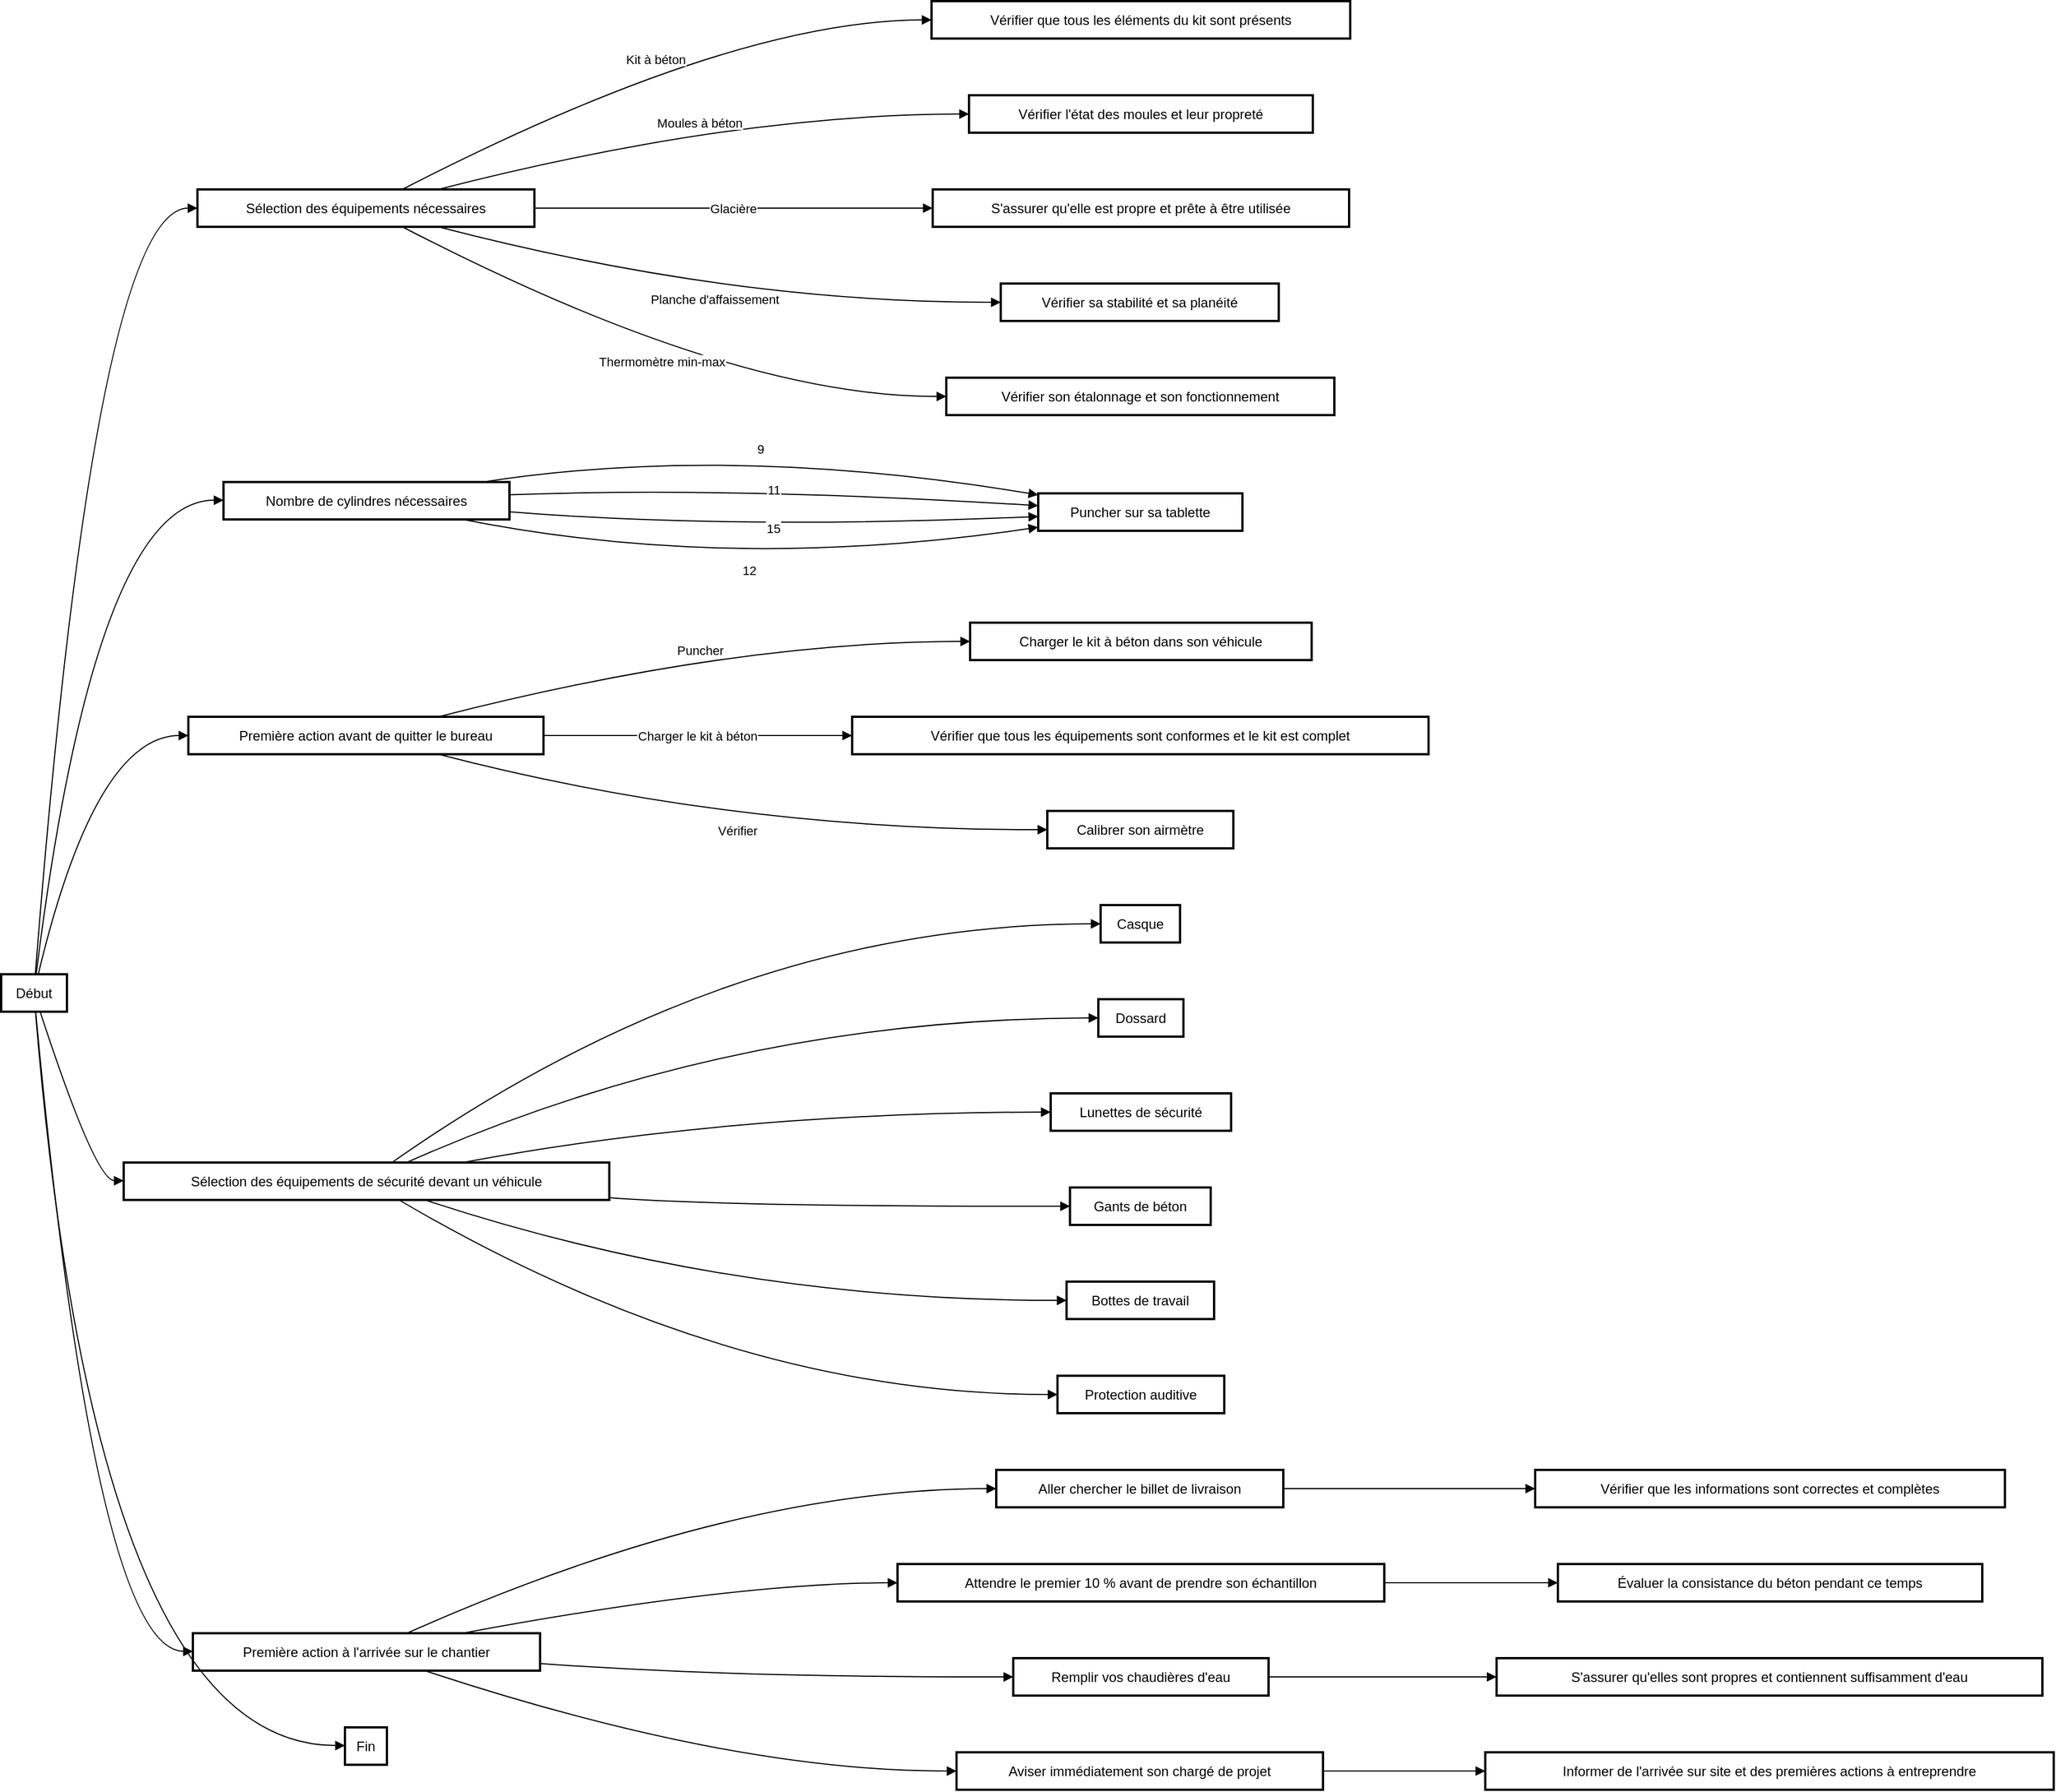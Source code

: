 <mxfile version="24.3.1" type="github">
  <diagram name="Page-1" id="Veg5KCtZFbtP0sc2p3Wb">
    <mxGraphModel dx="2954" dy="1109" grid="1" gridSize="10" guides="1" tooltips="1" connect="1" arrows="1" fold="1" page="1" pageScale="1" pageWidth="850" pageHeight="1100" math="0" shadow="0">
      <root>
        <mxCell id="0" />
        <mxCell id="1" parent="0" />
        <mxCell id="o-eLh9eBGBJT703qxde3-63" value="Début" style="whiteSpace=wrap;strokeWidth=2;" vertex="1" parent="1">
          <mxGeometry x="230" y="878" width="58" height="33" as="geometry" />
        </mxCell>
        <mxCell id="o-eLh9eBGBJT703qxde3-64" value="Sélection des équipements nécessaires" style="whiteSpace=wrap;strokeWidth=2;" vertex="1" parent="1">
          <mxGeometry x="403" y="186" width="297" height="33" as="geometry" />
        </mxCell>
        <mxCell id="o-eLh9eBGBJT703qxde3-65" value="Vérifier que tous les éléments du kit sont présents" style="whiteSpace=wrap;strokeWidth=2;" vertex="1" parent="1">
          <mxGeometry x="1050" y="20" width="369" height="33" as="geometry" />
        </mxCell>
        <mxCell id="o-eLh9eBGBJT703qxde3-66" value="Vérifier l&#39;état des moules et leur propreté" style="whiteSpace=wrap;strokeWidth=2;" vertex="1" parent="1">
          <mxGeometry x="1083" y="103" width="303" height="33" as="geometry" />
        </mxCell>
        <mxCell id="o-eLh9eBGBJT703qxde3-67" value="S&#39;assurer qu&#39;elle est propre et prête à être utilisée" style="whiteSpace=wrap;strokeWidth=2;" vertex="1" parent="1">
          <mxGeometry x="1051" y="186" width="367" height="33" as="geometry" />
        </mxCell>
        <mxCell id="o-eLh9eBGBJT703qxde3-68" value="Vérifier sa stabilité et sa planéité" style="whiteSpace=wrap;strokeWidth=2;" vertex="1" parent="1">
          <mxGeometry x="1111" y="269" width="245" height="33" as="geometry" />
        </mxCell>
        <mxCell id="o-eLh9eBGBJT703qxde3-69" value="Vérifier son étalonnage et son fonctionnement" style="whiteSpace=wrap;strokeWidth=2;" vertex="1" parent="1">
          <mxGeometry x="1063" y="352" width="342" height="33" as="geometry" />
        </mxCell>
        <mxCell id="o-eLh9eBGBJT703qxde3-70" value="Nombre de cylindres nécessaires" style="whiteSpace=wrap;strokeWidth=2;" vertex="1" parent="1">
          <mxGeometry x="426" y="444" width="252" height="33" as="geometry" />
        </mxCell>
        <mxCell id="o-eLh9eBGBJT703qxde3-71" value="Puncher sur sa tablette" style="whiteSpace=wrap;strokeWidth=2;" vertex="1" parent="1">
          <mxGeometry x="1144" y="454" width="180" height="33" as="geometry" />
        </mxCell>
        <mxCell id="o-eLh9eBGBJT703qxde3-72" value="Première action avant de quitter le bureau" style="whiteSpace=wrap;strokeWidth=2;" vertex="1" parent="1">
          <mxGeometry x="395" y="651" width="313" height="33" as="geometry" />
        </mxCell>
        <mxCell id="o-eLh9eBGBJT703qxde3-73" value="Charger le kit à béton dans son véhicule" style="whiteSpace=wrap;strokeWidth=2;" vertex="1" parent="1">
          <mxGeometry x="1084" y="568" width="301" height="33" as="geometry" />
        </mxCell>
        <mxCell id="o-eLh9eBGBJT703qxde3-74" value="Vérifier que tous les équipements sont conformes et le kit est complet" style="whiteSpace=wrap;strokeWidth=2;" vertex="1" parent="1">
          <mxGeometry x="980" y="651" width="508" height="33" as="geometry" />
        </mxCell>
        <mxCell id="o-eLh9eBGBJT703qxde3-75" value="Calibrer son airmètre" style="whiteSpace=wrap;strokeWidth=2;" vertex="1" parent="1">
          <mxGeometry x="1152" y="734" width="164" height="33" as="geometry" />
        </mxCell>
        <mxCell id="o-eLh9eBGBJT703qxde3-76" value="Sélection des équipements de sécurité devant un véhicule" style="whiteSpace=wrap;strokeWidth=2;" vertex="1" parent="1">
          <mxGeometry x="338" y="1044" width="428" height="33" as="geometry" />
        </mxCell>
        <mxCell id="o-eLh9eBGBJT703qxde3-77" value="Casque" style="whiteSpace=wrap;strokeWidth=2;" vertex="1" parent="1">
          <mxGeometry x="1199" y="817" width="70" height="33" as="geometry" />
        </mxCell>
        <mxCell id="o-eLh9eBGBJT703qxde3-78" value="Dossard" style="whiteSpace=wrap;strokeWidth=2;" vertex="1" parent="1">
          <mxGeometry x="1197" y="900" width="75" height="33" as="geometry" />
        </mxCell>
        <mxCell id="o-eLh9eBGBJT703qxde3-79" value="Lunettes de sécurité" style="whiteSpace=wrap;strokeWidth=2;" vertex="1" parent="1">
          <mxGeometry x="1155" y="983" width="159" height="33" as="geometry" />
        </mxCell>
        <mxCell id="o-eLh9eBGBJT703qxde3-80" value="Gants de béton" style="whiteSpace=wrap;strokeWidth=2;" vertex="1" parent="1">
          <mxGeometry x="1172" y="1066" width="124" height="33" as="geometry" />
        </mxCell>
        <mxCell id="o-eLh9eBGBJT703qxde3-81" value="Bottes de travail" style="whiteSpace=wrap;strokeWidth=2;" vertex="1" parent="1">
          <mxGeometry x="1169" y="1149" width="130" height="33" as="geometry" />
        </mxCell>
        <mxCell id="o-eLh9eBGBJT703qxde3-82" value="Protection auditive" style="whiteSpace=wrap;strokeWidth=2;" vertex="1" parent="1">
          <mxGeometry x="1161" y="1232" width="147" height="33" as="geometry" />
        </mxCell>
        <mxCell id="o-eLh9eBGBJT703qxde3-83" value="Première action à l&#39;arrivée sur le chantier" style="whiteSpace=wrap;strokeWidth=2;" vertex="1" parent="1">
          <mxGeometry x="399" y="1459" width="306" height="33" as="geometry" />
        </mxCell>
        <mxCell id="o-eLh9eBGBJT703qxde3-84" value="Aller chercher le billet de livraison" style="whiteSpace=wrap;strokeWidth=2;" vertex="1" parent="1">
          <mxGeometry x="1107" y="1315" width="253" height="33" as="geometry" />
        </mxCell>
        <mxCell id="o-eLh9eBGBJT703qxde3-85" value="Attendre le premier 10 % avant de prendre son échantillon" style="whiteSpace=wrap;strokeWidth=2;" vertex="1" parent="1">
          <mxGeometry x="1020" y="1398" width="429" height="33" as="geometry" />
        </mxCell>
        <mxCell id="o-eLh9eBGBJT703qxde3-86" value="Remplir vos chaudières d&#39;eau" style="whiteSpace=wrap;strokeWidth=2;" vertex="1" parent="1">
          <mxGeometry x="1122" y="1481" width="225" height="33" as="geometry" />
        </mxCell>
        <mxCell id="o-eLh9eBGBJT703qxde3-87" value="Aviser immédiatement son chargé de projet" style="whiteSpace=wrap;strokeWidth=2;" vertex="1" parent="1">
          <mxGeometry x="1072" y="1564" width="323" height="33" as="geometry" />
        </mxCell>
        <mxCell id="o-eLh9eBGBJT703qxde3-88" value="Vérifier que les informations sont correctes et complètes" style="whiteSpace=wrap;strokeWidth=2;" vertex="1" parent="1">
          <mxGeometry x="1582" y="1315" width="414" height="33" as="geometry" />
        </mxCell>
        <mxCell id="o-eLh9eBGBJT703qxde3-89" value="Évaluer la consistance du béton pendant ce temps" style="whiteSpace=wrap;strokeWidth=2;" vertex="1" parent="1">
          <mxGeometry x="1602" y="1398" width="374" height="33" as="geometry" />
        </mxCell>
        <mxCell id="o-eLh9eBGBJT703qxde3-90" value="S&#39;assurer qu&#39;elles sont propres et contiennent suffisamment d&#39;eau" style="whiteSpace=wrap;strokeWidth=2;" vertex="1" parent="1">
          <mxGeometry x="1548" y="1481" width="481" height="33" as="geometry" />
        </mxCell>
        <mxCell id="o-eLh9eBGBJT703qxde3-91" value="Informer de l&#39;arrivée sur site et des premières actions à entreprendre" style="whiteSpace=wrap;strokeWidth=2;" vertex="1" parent="1">
          <mxGeometry x="1538" y="1564" width="501" height="33" as="geometry" />
        </mxCell>
        <mxCell id="o-eLh9eBGBJT703qxde3-92" value="Fin" style="whiteSpace=wrap;strokeWidth=2;" vertex="1" parent="1">
          <mxGeometry x="533" y="1542" width="37" height="33" as="geometry" />
        </mxCell>
        <mxCell id="o-eLh9eBGBJT703qxde3-93" value="" style="curved=1;startArrow=none;endArrow=block;exitX=0.52;exitY=-0.015;entryX=0.001;entryY=0.5;rounded=0;" edge="1" parent="1" source="o-eLh9eBGBJT703qxde3-63" target="o-eLh9eBGBJT703qxde3-64">
          <mxGeometry relative="1" as="geometry">
            <Array as="points">
              <mxPoint x="313" y="203" />
            </Array>
          </mxGeometry>
        </mxCell>
        <mxCell id="o-eLh9eBGBJT703qxde3-94" value="Kit à béton" style="curved=1;startArrow=none;endArrow=block;exitX=0.608;exitY=0;entryX=-0.001;entryY=0.5;rounded=0;" edge="1" parent="1" source="o-eLh9eBGBJT703qxde3-64" target="o-eLh9eBGBJT703qxde3-65">
          <mxGeometry relative="1" as="geometry">
            <Array as="points">
              <mxPoint x="873" y="37" />
            </Array>
          </mxGeometry>
        </mxCell>
        <mxCell id="o-eLh9eBGBJT703qxde3-95" value="Moules à béton" style="curved=1;startArrow=none;endArrow=block;exitX=0.715;exitY=0;entryX=-0.001;entryY=0.5;rounded=0;" edge="1" parent="1" source="o-eLh9eBGBJT703qxde3-64" target="o-eLh9eBGBJT703qxde3-66">
          <mxGeometry relative="1" as="geometry">
            <Array as="points">
              <mxPoint x="873" y="120" />
            </Array>
          </mxGeometry>
        </mxCell>
        <mxCell id="o-eLh9eBGBJT703qxde3-96" value="Glacière" style="curved=1;startArrow=none;endArrow=block;exitX=1.0;exitY=0.5;entryX=-0.001;entryY=0.5;rounded=0;" edge="1" parent="1" source="o-eLh9eBGBJT703qxde3-64" target="o-eLh9eBGBJT703qxde3-67">
          <mxGeometry relative="1" as="geometry">
            <Array as="points" />
          </mxGeometry>
        </mxCell>
        <mxCell id="o-eLh9eBGBJT703qxde3-97" value="Planche d&#39;affaissement" style="curved=1;startArrow=none;endArrow=block;exitX=0.715;exitY=1;entryX=0.002;entryY=0.5;rounded=0;" edge="1" parent="1" source="o-eLh9eBGBJT703qxde3-64" target="o-eLh9eBGBJT703qxde3-68">
          <mxGeometry relative="1" as="geometry">
            <Array as="points">
              <mxPoint x="873" y="286" />
            </Array>
          </mxGeometry>
        </mxCell>
        <mxCell id="o-eLh9eBGBJT703qxde3-98" value="Thermomètre min-max" style="curved=1;startArrow=none;endArrow=block;exitX=0.608;exitY=1;entryX=0.001;entryY=0.5;rounded=0;" edge="1" parent="1" source="o-eLh9eBGBJT703qxde3-64" target="o-eLh9eBGBJT703qxde3-69">
          <mxGeometry relative="1" as="geometry">
            <Array as="points">
              <mxPoint x="873" y="369" />
            </Array>
          </mxGeometry>
        </mxCell>
        <mxCell id="o-eLh9eBGBJT703qxde3-99" value="" style="curved=1;startArrow=none;endArrow=block;exitX=0.533;exitY=-0.015;entryX=-0.001;entryY=0.485;rounded=0;" edge="1" parent="1" source="o-eLh9eBGBJT703qxde3-63" target="o-eLh9eBGBJT703qxde3-70">
          <mxGeometry relative="1" as="geometry">
            <Array as="points">
              <mxPoint x="313" y="460" />
            </Array>
          </mxGeometry>
        </mxCell>
        <mxCell id="o-eLh9eBGBJT703qxde3-100" value="9" style="curved=1;startArrow=none;endArrow=block;exitX=0.919;exitY=-0.015;entryX=0.002;entryY=0.044;rounded=0;" edge="1" parent="1" source="o-eLh9eBGBJT703qxde3-70" target="o-eLh9eBGBJT703qxde3-71">
          <mxGeometry relative="1" as="geometry">
            <Array as="points">
              <mxPoint x="873" y="410" />
            </Array>
          </mxGeometry>
        </mxCell>
        <mxCell id="o-eLh9eBGBJT703qxde3-101" value="11" style="curved=1;startArrow=none;endArrow=block;exitX=0.998;exitY=0.342;entryX=0.002;entryY=0.331;rounded=0;" edge="1" parent="1" source="o-eLh9eBGBJT703qxde3-70" target="o-eLh9eBGBJT703qxde3-71">
          <mxGeometry relative="1" as="geometry">
            <Array as="points">
              <mxPoint x="873" y="448" />
            </Array>
          </mxGeometry>
        </mxCell>
        <mxCell id="o-eLh9eBGBJT703qxde3-102" value="15" style="curved=1;startArrow=none;endArrow=block;exitX=0.998;exitY=0.793;entryX=0.002;entryY=0.617;rounded=0;" edge="1" parent="1" source="o-eLh9eBGBJT703qxde3-70" target="o-eLh9eBGBJT703qxde3-71">
          <mxGeometry relative="1" as="geometry">
            <Array as="points">
              <mxPoint x="873" y="486" />
            </Array>
          </mxGeometry>
        </mxCell>
        <mxCell id="o-eLh9eBGBJT703qxde3-103" value="12" style="curved=1;startArrow=none;endArrow=block;exitX=0.827;exitY=0.985;entryX=0.002;entryY=0.903;rounded=0;" edge="1" parent="1" source="o-eLh9eBGBJT703qxde3-70" target="o-eLh9eBGBJT703qxde3-71">
          <mxGeometry relative="1" as="geometry">
            <Array as="points">
              <mxPoint x="873" y="524" />
            </Array>
          </mxGeometry>
        </mxCell>
        <mxCell id="o-eLh9eBGBJT703qxde3-104" value="" style="curved=1;startArrow=none;endArrow=block;exitX=0.566;exitY=-0.015;entryX=0.0;entryY=0.5;rounded=0;" edge="1" parent="1" source="o-eLh9eBGBJT703qxde3-63" target="o-eLh9eBGBJT703qxde3-72">
          <mxGeometry relative="1" as="geometry">
            <Array as="points">
              <mxPoint x="313" y="668" />
            </Array>
          </mxGeometry>
        </mxCell>
        <mxCell id="o-eLh9eBGBJT703qxde3-105" value="Puncher" style="curved=1;startArrow=none;endArrow=block;exitX=0.704;exitY=0;entryX=-0.0;entryY=0.5;rounded=0;" edge="1" parent="1" source="o-eLh9eBGBJT703qxde3-72" target="o-eLh9eBGBJT703qxde3-73">
          <mxGeometry relative="1" as="geometry">
            <Array as="points">
              <mxPoint x="873" y="585" />
            </Array>
          </mxGeometry>
        </mxCell>
        <mxCell id="o-eLh9eBGBJT703qxde3-106" value="Charger le kit à béton" style="curved=1;startArrow=none;endArrow=block;exitX=1.001;exitY=0.5;entryX=0.0;entryY=0.5;rounded=0;" edge="1" parent="1" source="o-eLh9eBGBJT703qxde3-72" target="o-eLh9eBGBJT703qxde3-74">
          <mxGeometry relative="1" as="geometry">
            <Array as="points" />
          </mxGeometry>
        </mxCell>
        <mxCell id="o-eLh9eBGBJT703qxde3-107" value="Vérifier" style="curved=1;startArrow=none;endArrow=block;exitX=0.704;exitY=1;entryX=-0.0;entryY=0.5;rounded=0;" edge="1" parent="1" source="o-eLh9eBGBJT703qxde3-72" target="o-eLh9eBGBJT703qxde3-75">
          <mxGeometry relative="1" as="geometry">
            <Array as="points">
              <mxPoint x="873" y="751" />
            </Array>
          </mxGeometry>
        </mxCell>
        <mxCell id="o-eLh9eBGBJT703qxde3-108" value="" style="curved=1;startArrow=none;endArrow=block;exitX=0.59;exitY=0.985;entryX=-0.001;entryY=0.485;rounded=0;" edge="1" parent="1" source="o-eLh9eBGBJT703qxde3-63" target="o-eLh9eBGBJT703qxde3-76">
          <mxGeometry relative="1" as="geometry">
            <Array as="points">
              <mxPoint x="313" y="1060" />
            </Array>
          </mxGeometry>
        </mxCell>
        <mxCell id="o-eLh9eBGBJT703qxde3-109" value="" style="curved=1;startArrow=none;endArrow=block;exitX=0.554;exitY=-0.015;entryX=0.001;entryY=0.5;rounded=0;" edge="1" parent="1" source="o-eLh9eBGBJT703qxde3-76" target="o-eLh9eBGBJT703qxde3-77">
          <mxGeometry relative="1" as="geometry">
            <Array as="points">
              <mxPoint x="873" y="834" />
            </Array>
          </mxGeometry>
        </mxCell>
        <mxCell id="o-eLh9eBGBJT703qxde3-110" value="" style="curved=1;startArrow=none;endArrow=block;exitX=0.585;exitY=-0.015;entryX=-0.002;entryY=0.5;rounded=0;" edge="1" parent="1" source="o-eLh9eBGBJT703qxde3-76" target="o-eLh9eBGBJT703qxde3-78">
          <mxGeometry relative="1" as="geometry">
            <Array as="points">
              <mxPoint x="873" y="917" />
            </Array>
          </mxGeometry>
        </mxCell>
        <mxCell id="o-eLh9eBGBJT703qxde3-111" value="" style="curved=1;startArrow=none;endArrow=block;exitX=0.704;exitY=-0.015;entryX=-0.003;entryY=0.5;rounded=0;" edge="1" parent="1" source="o-eLh9eBGBJT703qxde3-76" target="o-eLh9eBGBJT703qxde3-79">
          <mxGeometry relative="1" as="geometry">
            <Array as="points">
              <mxPoint x="873" y="1000" />
            </Array>
          </mxGeometry>
        </mxCell>
        <mxCell id="o-eLh9eBGBJT703qxde3-112" value="" style="curved=1;startArrow=none;endArrow=block;exitX=0.999;exitY=0.939;entryX=-0.0;entryY=0.5;rounded=0;" edge="1" parent="1" source="o-eLh9eBGBJT703qxde3-76" target="o-eLh9eBGBJT703qxde3-80">
          <mxGeometry relative="1" as="geometry">
            <Array as="points">
              <mxPoint x="873" y="1083" />
            </Array>
          </mxGeometry>
        </mxCell>
        <mxCell id="o-eLh9eBGBJT703qxde3-113" value="" style="curved=1;startArrow=none;endArrow=block;exitX=0.617;exitY=0.985;entryX=0.002;entryY=0.5;rounded=0;" edge="1" parent="1" source="o-eLh9eBGBJT703qxde3-76" target="o-eLh9eBGBJT703qxde3-81">
          <mxGeometry relative="1" as="geometry">
            <Array as="points">
              <mxPoint x="873" y="1166" />
            </Array>
          </mxGeometry>
        </mxCell>
        <mxCell id="o-eLh9eBGBJT703qxde3-114" value="" style="curved=1;startArrow=none;endArrow=block;exitX=0.565;exitY=0.985;entryX=-0.001;entryY=0.5;rounded=0;" edge="1" parent="1" source="o-eLh9eBGBJT703qxde3-76" target="o-eLh9eBGBJT703qxde3-82">
          <mxGeometry relative="1" as="geometry">
            <Array as="points">
              <mxPoint x="873" y="1249" />
            </Array>
          </mxGeometry>
        </mxCell>
        <mxCell id="o-eLh9eBGBJT703qxde3-115" value="" style="curved=1;startArrow=none;endArrow=block;exitX=0.524;exitY=0.985;entryX=-0.0;entryY=0.485;rounded=0;" edge="1" parent="1" source="o-eLh9eBGBJT703qxde3-63" target="o-eLh9eBGBJT703qxde3-83">
          <mxGeometry relative="1" as="geometry">
            <Array as="points">
              <mxPoint x="313" y="1475" />
            </Array>
          </mxGeometry>
        </mxCell>
        <mxCell id="o-eLh9eBGBJT703qxde3-116" value="" style="curved=1;startArrow=none;endArrow=block;exitX=0.62;exitY=-0.015;entryX=0.002;entryY=0.5;rounded=0;" edge="1" parent="1" source="o-eLh9eBGBJT703qxde3-83" target="o-eLh9eBGBJT703qxde3-84">
          <mxGeometry relative="1" as="geometry">
            <Array as="points">
              <mxPoint x="873" y="1332" />
            </Array>
          </mxGeometry>
        </mxCell>
        <mxCell id="o-eLh9eBGBJT703qxde3-117" value="" style="curved=1;startArrow=none;endArrow=block;exitX=0.785;exitY=-0.015;entryX=-0.0;entryY=0.5;rounded=0;" edge="1" parent="1" source="o-eLh9eBGBJT703qxde3-83" target="o-eLh9eBGBJT703qxde3-85">
          <mxGeometry relative="1" as="geometry">
            <Array as="points">
              <mxPoint x="873" y="1415" />
            </Array>
          </mxGeometry>
        </mxCell>
        <mxCell id="o-eLh9eBGBJT703qxde3-118" value="" style="curved=1;startArrow=none;endArrow=block;exitX=0.998;exitY=0.809;entryX=-0.002;entryY=0.5;rounded=0;" edge="1" parent="1" source="o-eLh9eBGBJT703qxde3-83" target="o-eLh9eBGBJT703qxde3-86">
          <mxGeometry relative="1" as="geometry">
            <Array as="points">
              <mxPoint x="873" y="1498" />
            </Array>
          </mxGeometry>
        </mxCell>
        <mxCell id="o-eLh9eBGBJT703qxde3-119" value="" style="curved=1;startArrow=none;endArrow=block;exitX=0.663;exitY=0.985;entryX=0.001;entryY=0.5;rounded=0;" edge="1" parent="1" source="o-eLh9eBGBJT703qxde3-83" target="o-eLh9eBGBJT703qxde3-87">
          <mxGeometry relative="1" as="geometry">
            <Array as="points">
              <mxPoint x="873" y="1581" />
            </Array>
          </mxGeometry>
        </mxCell>
        <mxCell id="o-eLh9eBGBJT703qxde3-120" value="" style="curved=1;startArrow=none;endArrow=block;exitX=1.003;exitY=0.5;entryX=-0.0;entryY=0.5;rounded=0;" edge="1" parent="1" source="o-eLh9eBGBJT703qxde3-84" target="o-eLh9eBGBJT703qxde3-88">
          <mxGeometry relative="1" as="geometry">
            <Array as="points" />
          </mxGeometry>
        </mxCell>
        <mxCell id="o-eLh9eBGBJT703qxde3-121" value="" style="curved=1;startArrow=none;endArrow=block;exitX=0.999;exitY=0.5;entryX=-0.0;entryY=0.5;rounded=0;" edge="1" parent="1" source="o-eLh9eBGBJT703qxde3-85" target="o-eLh9eBGBJT703qxde3-89">
          <mxGeometry relative="1" as="geometry">
            <Array as="points" />
          </mxGeometry>
        </mxCell>
        <mxCell id="o-eLh9eBGBJT703qxde3-122" value="" style="curved=1;startArrow=none;endArrow=block;exitX=0.999;exitY=0.5;entryX=0.0;entryY=0.5;rounded=0;" edge="1" parent="1" source="o-eLh9eBGBJT703qxde3-86" target="o-eLh9eBGBJT703qxde3-90">
          <mxGeometry relative="1" as="geometry">
            <Array as="points" />
          </mxGeometry>
        </mxCell>
        <mxCell id="o-eLh9eBGBJT703qxde3-123" value="" style="curved=1;startArrow=none;endArrow=block;exitX=1.003;exitY=0.5;entryX=0.0;entryY=0.5;rounded=0;" edge="1" parent="1" source="o-eLh9eBGBJT703qxde3-87" target="o-eLh9eBGBJT703qxde3-91">
          <mxGeometry relative="1" as="geometry">
            <Array as="points" />
          </mxGeometry>
        </mxCell>
        <mxCell id="o-eLh9eBGBJT703qxde3-124" value="" style="curved=1;startArrow=none;endArrow=block;exitX=0.521;exitY=0.985;entryX=0.001;entryY=0.485;rounded=0;" edge="1" parent="1" source="o-eLh9eBGBJT703qxde3-63" target="o-eLh9eBGBJT703qxde3-92">
          <mxGeometry relative="1" as="geometry">
            <Array as="points">
              <mxPoint x="313" y="1558" />
            </Array>
          </mxGeometry>
        </mxCell>
      </root>
    </mxGraphModel>
  </diagram>
</mxfile>
